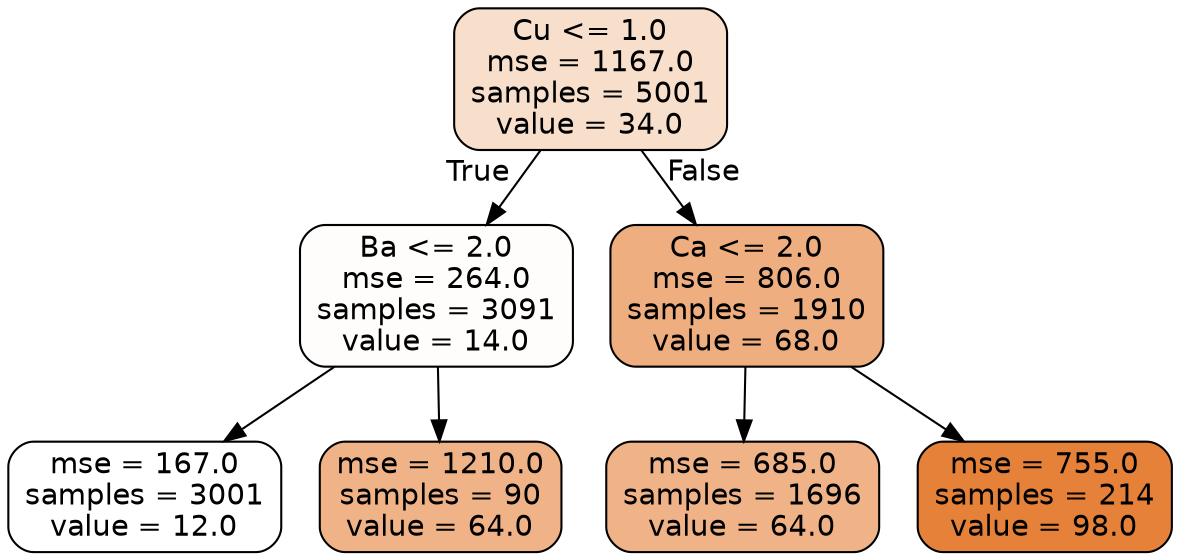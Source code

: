 digraph Tree {
node [shape=box, style="filled, rounded", color="black", fontname=helvetica] ;
edge [fontname=helvetica] ;
0 [label="Cu <= 1.0\nmse = 1167.0\nsamples = 5001\nvalue = 34.0", fillcolor="#e5813941"] ;
1 [label="Ba <= 2.0\nmse = 264.0\nsamples = 3091\nvalue = 14.0", fillcolor="#e5813904"] ;
0 -> 1 [labeldistance=2.5, labelangle=45, headlabel="True"] ;
2 [label="mse = 167.0\nsamples = 3001\nvalue = 12.0", fillcolor="#e5813900"] ;
1 -> 2 ;
3 [label="mse = 1210.0\nsamples = 90\nvalue = 64.0", fillcolor="#e581399a"] ;
1 -> 3 ;
4 [label="Ca <= 2.0\nmse = 806.0\nsamples = 1910\nvalue = 68.0", fillcolor="#e58139a4"] ;
0 -> 4 [labeldistance=2.5, labelangle=-45, headlabel="False"] ;
5 [label="mse = 685.0\nsamples = 1696\nvalue = 64.0", fillcolor="#e581399a"] ;
4 -> 5 ;
6 [label="mse = 755.0\nsamples = 214\nvalue = 98.0", fillcolor="#e58139ff"] ;
4 -> 6 ;
}